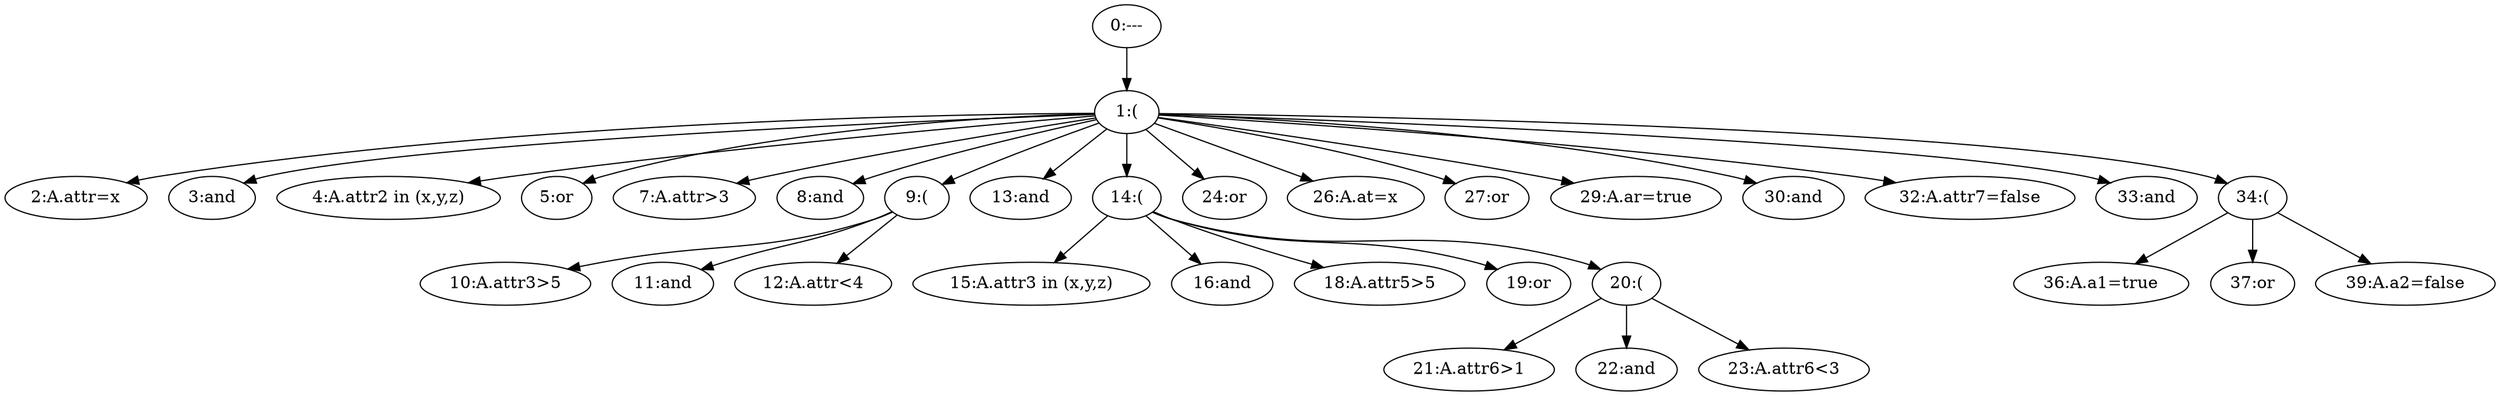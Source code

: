// Graph
digraph {
	"870c79ae-d959-477f-baeb-a5b40ac8dc4b" [label="0:---"]
	"0c304596-766d-4783-a5a0-4f1c10080ff3" [label="1:("]
	"870c79ae-d959-477f-baeb-a5b40ac8dc4b" -> "0c304596-766d-4783-a5a0-4f1c10080ff3"
	"6b1a2991-716b-456e-8fe5-834c59719427" [label="2:A.attr=x"]
	"0c304596-766d-4783-a5a0-4f1c10080ff3" -> "6b1a2991-716b-456e-8fe5-834c59719427"
	"bfff11dc-fb91-45f3-9724-11537aacd4cc" [label="3:and"]
	"0c304596-766d-4783-a5a0-4f1c10080ff3" -> "bfff11dc-fb91-45f3-9724-11537aacd4cc"
	"7ef1113f-364a-4c79-af99-2393a258f858" [label="4:A.attr2 in (x,y,z)"]
	"0c304596-766d-4783-a5a0-4f1c10080ff3" -> "7ef1113f-364a-4c79-af99-2393a258f858"
	"80e5c365-cdde-430e-a00c-1f59ebcd80b5" [label="5:or"]
	"0c304596-766d-4783-a5a0-4f1c10080ff3" -> "80e5c365-cdde-430e-a00c-1f59ebcd80b5"
	"13a89572-8a9f-45be-b5da-b24308a78eed" [label="7:A.attr>3"]
	"0c304596-766d-4783-a5a0-4f1c10080ff3" -> "13a89572-8a9f-45be-b5da-b24308a78eed"
	"2ae9fbc8-5412-45d1-9e57-2f441e03ac2c" [label="8:and"]
	"0c304596-766d-4783-a5a0-4f1c10080ff3" -> "2ae9fbc8-5412-45d1-9e57-2f441e03ac2c"
	"ec4186cd-9620-4067-a269-84319f4d1226" [label="9:("]
	"0c304596-766d-4783-a5a0-4f1c10080ff3" -> "ec4186cd-9620-4067-a269-84319f4d1226"
	"0c168fae-b62f-4f83-bef8-87aeb11b60b9" [label="10:A.attr3>5"]
	"ec4186cd-9620-4067-a269-84319f4d1226" -> "0c168fae-b62f-4f83-bef8-87aeb11b60b9"
	"e82d4498-c1fe-462f-ba11-5debe85be69e" [label="11:and"]
	"ec4186cd-9620-4067-a269-84319f4d1226" -> "e82d4498-c1fe-462f-ba11-5debe85be69e"
	"6aa5140f-590a-421e-8483-4b8cdb50a486" [label="12:A.attr<4"]
	"ec4186cd-9620-4067-a269-84319f4d1226" -> "6aa5140f-590a-421e-8483-4b8cdb50a486"
	"8d9f8e27-9917-4159-a383-18afb87d692b" [label="13:and"]
	"0c304596-766d-4783-a5a0-4f1c10080ff3" -> "8d9f8e27-9917-4159-a383-18afb87d692b"
	"855370bf-5184-473e-a11a-beefedd754cf" [label="14:("]
	"0c304596-766d-4783-a5a0-4f1c10080ff3" -> "855370bf-5184-473e-a11a-beefedd754cf"
	"8ad752d1-5595-409a-a84c-848bcad71bb9" [label="15:A.attr3 in (x,y,z)"]
	"855370bf-5184-473e-a11a-beefedd754cf" -> "8ad752d1-5595-409a-a84c-848bcad71bb9"
	"d2a352c5-49e0-4d9f-a55d-d9702d37f8a0" [label="16:and"]
	"855370bf-5184-473e-a11a-beefedd754cf" -> "d2a352c5-49e0-4d9f-a55d-d9702d37f8a0"
	"77376529-d77a-44bf-8618-b944ff386568" [label="18:A.attr5>5"]
	"855370bf-5184-473e-a11a-beefedd754cf" -> "77376529-d77a-44bf-8618-b944ff386568"
	"3b9197e1-6230-4d00-b186-0678d9ebf155" [label="19:or"]
	"855370bf-5184-473e-a11a-beefedd754cf" -> "3b9197e1-6230-4d00-b186-0678d9ebf155"
	"388a74a8-c75d-4a6c-a0e5-e458c54a94e5" [label="20:("]
	"855370bf-5184-473e-a11a-beefedd754cf" -> "388a74a8-c75d-4a6c-a0e5-e458c54a94e5"
	"2eadf0a2-3376-4709-bdf1-86847d9fb24c" [label="21:A.attr6>1"]
	"388a74a8-c75d-4a6c-a0e5-e458c54a94e5" -> "2eadf0a2-3376-4709-bdf1-86847d9fb24c"
	"f7e52e62-b252-4be7-add4-27c22e0ebbd9" [label="22:and"]
	"388a74a8-c75d-4a6c-a0e5-e458c54a94e5" -> "f7e52e62-b252-4be7-add4-27c22e0ebbd9"
	"cbe094b7-e2f7-4c3d-9659-02be13db4662" [label="23:A.attr6<3"]
	"388a74a8-c75d-4a6c-a0e5-e458c54a94e5" -> "cbe094b7-e2f7-4c3d-9659-02be13db4662"
	"cae583fb-eac3-4986-8331-6ddaf4a7d425" [label="24:or"]
	"0c304596-766d-4783-a5a0-4f1c10080ff3" -> "cae583fb-eac3-4986-8331-6ddaf4a7d425"
	"e41a5f1c-0755-4414-b098-7f256dec2a6c" [label="26:A.at=x"]
	"0c304596-766d-4783-a5a0-4f1c10080ff3" -> "e41a5f1c-0755-4414-b098-7f256dec2a6c"
	"77eca01a-68a0-4beb-be87-b1b1202fcd51" [label="27:or"]
	"0c304596-766d-4783-a5a0-4f1c10080ff3" -> "77eca01a-68a0-4beb-be87-b1b1202fcd51"
	"dcb2f2e2-fb30-44a0-a38f-02c9b4d0888a" [label="29:A.ar=true"]
	"0c304596-766d-4783-a5a0-4f1c10080ff3" -> "dcb2f2e2-fb30-44a0-a38f-02c9b4d0888a"
	"c9db7943-c095-4c92-846e-f2b11ad3b274" [label="30:and"]
	"0c304596-766d-4783-a5a0-4f1c10080ff3" -> "c9db7943-c095-4c92-846e-f2b11ad3b274"
	"5918c9de-c601-441f-8272-98d3f83d9f41" [label="32:A.attr7=false"]
	"0c304596-766d-4783-a5a0-4f1c10080ff3" -> "5918c9de-c601-441f-8272-98d3f83d9f41"
	"a3a4c522-b036-462b-83f0-aa7741addbec" [label="33:and"]
	"0c304596-766d-4783-a5a0-4f1c10080ff3" -> "a3a4c522-b036-462b-83f0-aa7741addbec"
	"230534f2-b460-4295-9a85-b696f2d435d5" [label="34:("]
	"0c304596-766d-4783-a5a0-4f1c10080ff3" -> "230534f2-b460-4295-9a85-b696f2d435d5"
	"cd600050-6c32-4c60-9330-6d42a0ed8ce5" [label="36:A.a1=true"]
	"230534f2-b460-4295-9a85-b696f2d435d5" -> "cd600050-6c32-4c60-9330-6d42a0ed8ce5"
	"0f009ca9-b638-4293-b6cb-8cdb305f7edc" [label="37:or"]
	"230534f2-b460-4295-9a85-b696f2d435d5" -> "0f009ca9-b638-4293-b6cb-8cdb305f7edc"
	"f63b3804-b2eb-4e51-b760-511dae3900e4" [label="39:A.a2=false"]
	"230534f2-b460-4295-9a85-b696f2d435d5" -> "f63b3804-b2eb-4e51-b760-511dae3900e4"
}
